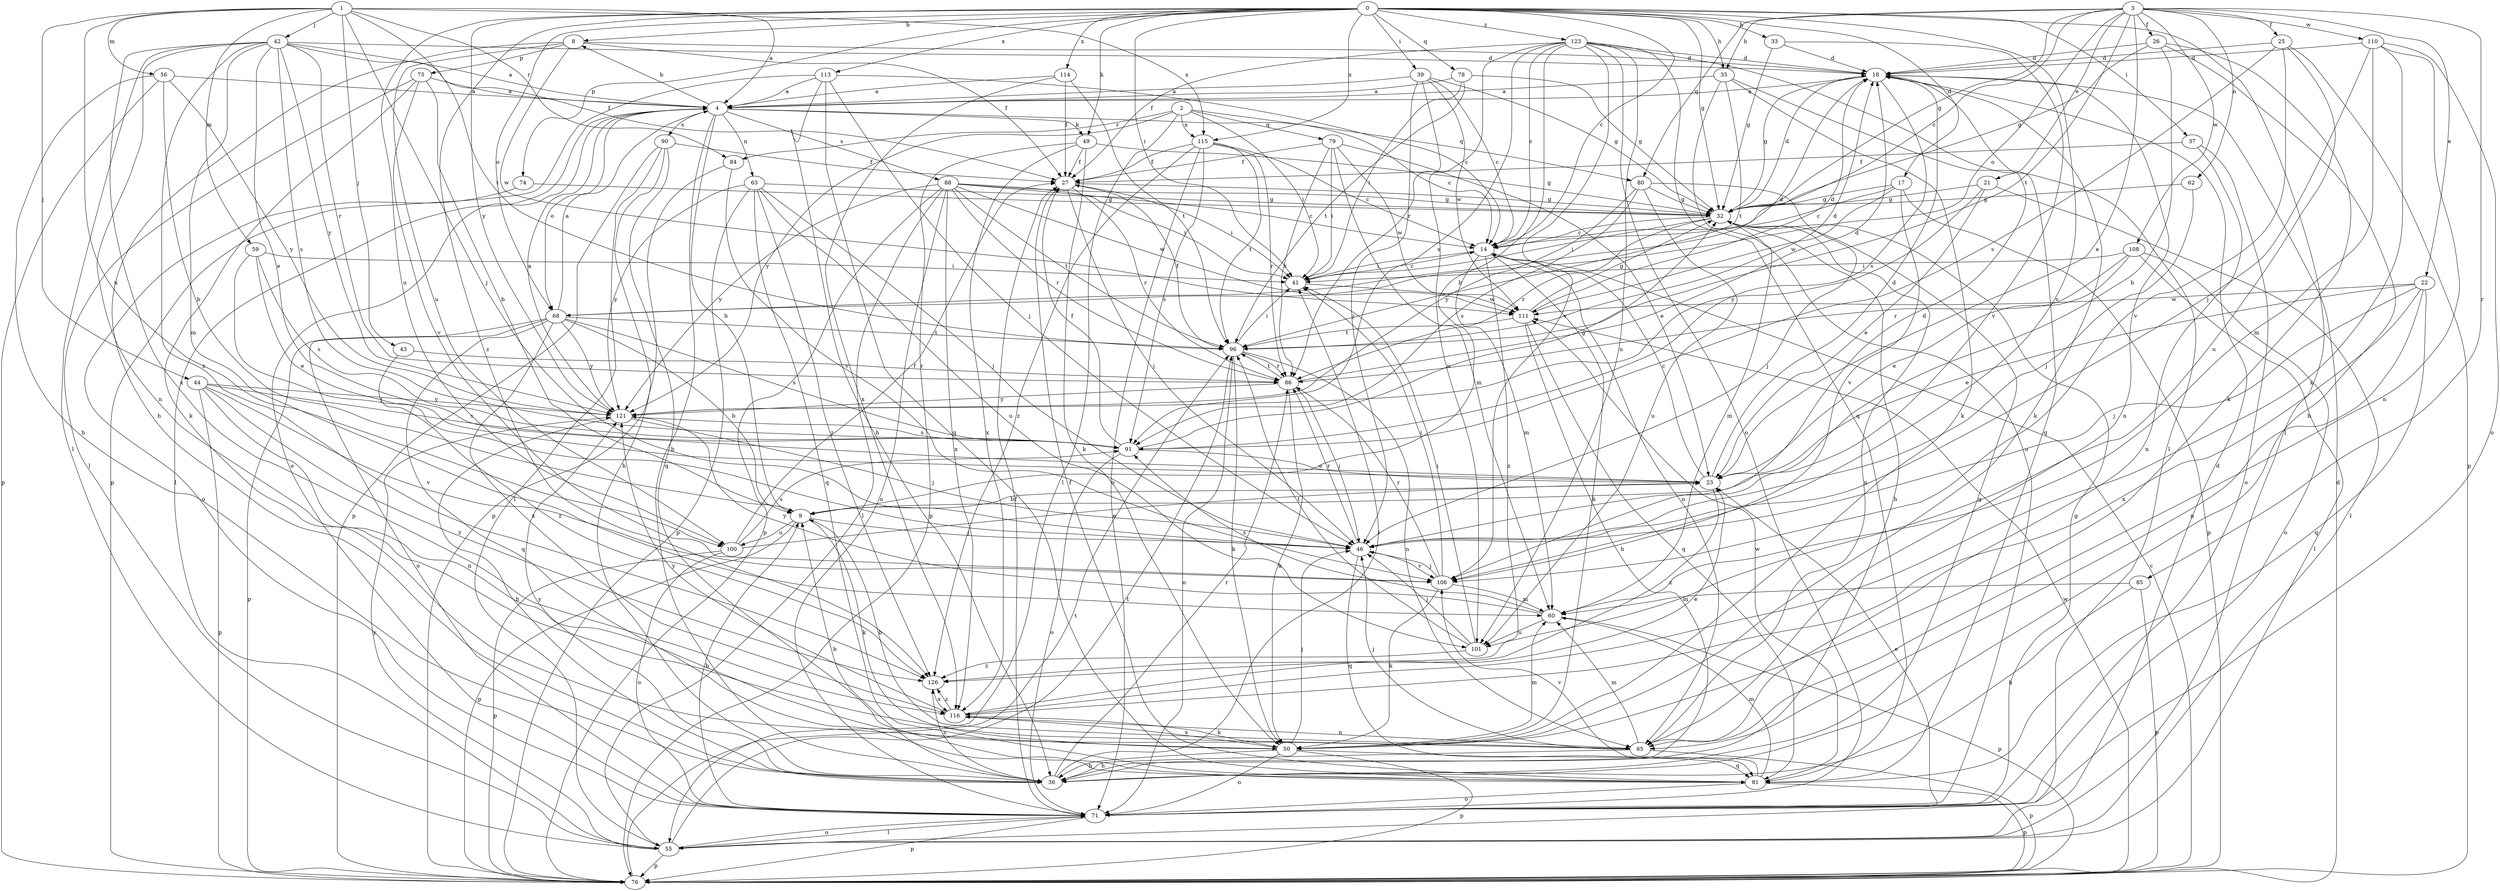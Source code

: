 strict digraph  {
0;
1;
2;
3;
4;
8;
9;
14;
17;
18;
21;
22;
23;
25;
26;
27;
32;
33;
35;
36;
37;
39;
41;
42;
43;
44;
46;
49;
50;
55;
56;
59;
60;
62;
63;
65;
68;
71;
74;
75;
76;
78;
79;
80;
81;
84;
85;
86;
88;
90;
91;
96;
100;
101;
106;
108;
110;
111;
113;
114;
115;
116;
121;
123;
126;
0 -> 8  [label=b];
0 -> 14  [label=c];
0 -> 17  [label=d];
0 -> 32  [label=g];
0 -> 33  [label=h];
0 -> 35  [label=h];
0 -> 37  [label=i];
0 -> 39  [label=i];
0 -> 41  [label=i];
0 -> 49  [label=k];
0 -> 55  [label=l];
0 -> 68  [label=o];
0 -> 74  [label=p];
0 -> 78  [label=q];
0 -> 100  [label=u];
0 -> 106  [label=v];
0 -> 113  [label=x];
0 -> 114  [label=x];
0 -> 115  [label=x];
0 -> 121  [label=y];
0 -> 123  [label=z];
0 -> 126  [label=z];
1 -> 4  [label=a];
1 -> 42  [label=j];
1 -> 43  [label=j];
1 -> 44  [label=j];
1 -> 46  [label=j];
1 -> 56  [label=m];
1 -> 59  [label=m];
1 -> 84  [label=r];
1 -> 96  [label=t];
1 -> 100  [label=u];
1 -> 115  [label=x];
2 -> 41  [label=i];
2 -> 55  [label=l];
2 -> 79  [label=q];
2 -> 80  [label=q];
2 -> 84  [label=r];
2 -> 115  [label=x];
2 -> 121  [label=y];
3 -> 14  [label=c];
3 -> 21  [label=e];
3 -> 22  [label=e];
3 -> 23  [label=e];
3 -> 25  [label=f];
3 -> 26  [label=f];
3 -> 32  [label=g];
3 -> 35  [label=h];
3 -> 62  [label=n];
3 -> 68  [label=o];
3 -> 80  [label=q];
3 -> 85  [label=r];
3 -> 96  [label=t];
3 -> 108  [label=w];
3 -> 110  [label=w];
4 -> 8  [label=b];
4 -> 9  [label=b];
4 -> 14  [label=c];
4 -> 36  [label=h];
4 -> 49  [label=k];
4 -> 55  [label=l];
4 -> 63  [label=n];
4 -> 68  [label=o];
4 -> 71  [label=o];
4 -> 88  [label=s];
4 -> 90  [label=s];
8 -> 18  [label=d];
8 -> 27  [label=f];
8 -> 36  [label=h];
8 -> 75  [label=p];
8 -> 100  [label=u];
8 -> 111  [label=w];
9 -> 46  [label=j];
9 -> 50  [label=k];
9 -> 76  [label=p];
9 -> 100  [label=u];
14 -> 41  [label=i];
14 -> 50  [label=k];
14 -> 60  [label=m];
14 -> 65  [label=n];
14 -> 126  [label=z];
17 -> 14  [label=c];
17 -> 32  [label=g];
17 -> 76  [label=p];
17 -> 106  [label=v];
17 -> 111  [label=w];
18 -> 4  [label=a];
18 -> 32  [label=g];
18 -> 50  [label=k];
18 -> 65  [label=n];
18 -> 91  [label=s];
21 -> 23  [label=e];
21 -> 32  [label=g];
21 -> 55  [label=l];
21 -> 121  [label=y];
22 -> 23  [label=e];
22 -> 46  [label=j];
22 -> 65  [label=n];
22 -> 81  [label=q];
22 -> 111  [label=w];
22 -> 116  [label=x];
23 -> 9  [label=b];
23 -> 14  [label=c];
23 -> 18  [label=d];
23 -> 126  [label=z];
25 -> 18  [label=d];
25 -> 76  [label=p];
25 -> 91  [label=s];
25 -> 101  [label=u];
25 -> 106  [label=v];
26 -> 9  [label=b];
26 -> 18  [label=d];
26 -> 32  [label=g];
26 -> 36  [label=h];
26 -> 50  [label=k];
27 -> 32  [label=g];
27 -> 41  [label=i];
27 -> 46  [label=j];
27 -> 86  [label=r];
32 -> 14  [label=c];
32 -> 18  [label=d];
32 -> 36  [label=h];
32 -> 41  [label=i];
32 -> 60  [label=m];
32 -> 65  [label=n];
32 -> 86  [label=r];
33 -> 18  [label=d];
33 -> 32  [label=g];
33 -> 106  [label=v];
35 -> 4  [label=a];
35 -> 50  [label=k];
35 -> 71  [label=o];
35 -> 81  [label=q];
35 -> 96  [label=t];
36 -> 9  [label=b];
36 -> 32  [label=g];
36 -> 41  [label=i];
36 -> 86  [label=r];
36 -> 121  [label=y];
36 -> 126  [label=z];
37 -> 27  [label=f];
37 -> 65  [label=n];
37 -> 71  [label=o];
39 -> 4  [label=a];
39 -> 14  [label=c];
39 -> 32  [label=g];
39 -> 46  [label=j];
39 -> 101  [label=u];
39 -> 111  [label=w];
41 -> 14  [label=c];
41 -> 111  [label=w];
42 -> 4  [label=a];
42 -> 18  [label=d];
42 -> 23  [label=e];
42 -> 27  [label=f];
42 -> 55  [label=l];
42 -> 60  [label=m];
42 -> 65  [label=n];
42 -> 86  [label=r];
42 -> 91  [label=s];
42 -> 116  [label=x];
42 -> 121  [label=y];
42 -> 126  [label=z];
43 -> 86  [label=r];
43 -> 126  [label=z];
44 -> 65  [label=n];
44 -> 76  [label=p];
44 -> 91  [label=s];
44 -> 106  [label=v];
44 -> 121  [label=y];
44 -> 126  [label=z];
46 -> 18  [label=d];
46 -> 81  [label=q];
46 -> 86  [label=r];
46 -> 106  [label=v];
49 -> 27  [label=f];
49 -> 32  [label=g];
49 -> 50  [label=k];
49 -> 76  [label=p];
49 -> 116  [label=x];
50 -> 36  [label=h];
50 -> 46  [label=j];
50 -> 60  [label=m];
50 -> 71  [label=o];
50 -> 76  [label=p];
50 -> 81  [label=q];
50 -> 116  [label=x];
55 -> 18  [label=d];
55 -> 71  [label=o];
55 -> 76  [label=p];
55 -> 96  [label=t];
55 -> 121  [label=y];
56 -> 4  [label=a];
56 -> 9  [label=b];
56 -> 36  [label=h];
56 -> 76  [label=p];
56 -> 121  [label=y];
59 -> 23  [label=e];
59 -> 41  [label=i];
59 -> 46  [label=j];
59 -> 91  [label=s];
60 -> 76  [label=p];
60 -> 91  [label=s];
60 -> 101  [label=u];
60 -> 121  [label=y];
62 -> 32  [label=g];
62 -> 46  [label=j];
63 -> 32  [label=g];
63 -> 46  [label=j];
63 -> 76  [label=p];
63 -> 81  [label=q];
63 -> 101  [label=u];
63 -> 121  [label=y];
63 -> 126  [label=z];
65 -> 9  [label=b];
65 -> 36  [label=h];
65 -> 46  [label=j];
65 -> 60  [label=m];
65 -> 76  [label=p];
68 -> 4  [label=a];
68 -> 9  [label=b];
68 -> 18  [label=d];
68 -> 71  [label=o];
68 -> 76  [label=p];
68 -> 81  [label=q];
68 -> 91  [label=s];
68 -> 96  [label=t];
68 -> 116  [label=x];
68 -> 121  [label=y];
71 -> 9  [label=b];
71 -> 23  [label=e];
71 -> 27  [label=f];
71 -> 32  [label=g];
71 -> 55  [label=l];
71 -> 76  [label=p];
74 -> 32  [label=g];
74 -> 71  [label=o];
75 -> 4  [label=a];
75 -> 9  [label=b];
75 -> 50  [label=k];
75 -> 55  [label=l];
75 -> 106  [label=v];
76 -> 14  [label=c];
76 -> 18  [label=d];
76 -> 96  [label=t];
76 -> 111  [label=w];
78 -> 4  [label=a];
78 -> 32  [label=g];
78 -> 41  [label=i];
78 -> 96  [label=t];
79 -> 23  [label=e];
79 -> 27  [label=f];
79 -> 41  [label=i];
79 -> 60  [label=m];
79 -> 86  [label=r];
79 -> 111  [label=w];
80 -> 32  [label=g];
80 -> 46  [label=j];
80 -> 91  [label=s];
80 -> 101  [label=u];
80 -> 121  [label=y];
81 -> 27  [label=f];
81 -> 60  [label=m];
81 -> 71  [label=o];
81 -> 76  [label=p];
81 -> 106  [label=v];
81 -> 111  [label=w];
84 -> 76  [label=p];
84 -> 106  [label=v];
85 -> 36  [label=h];
85 -> 60  [label=m];
85 -> 76  [label=p];
86 -> 18  [label=d];
86 -> 46  [label=j];
86 -> 50  [label=k];
86 -> 96  [label=t];
86 -> 121  [label=y];
88 -> 14  [label=c];
88 -> 32  [label=g];
88 -> 41  [label=i];
88 -> 55  [label=l];
88 -> 71  [label=o];
88 -> 76  [label=p];
88 -> 86  [label=r];
88 -> 96  [label=t];
88 -> 111  [label=w];
88 -> 116  [label=x];
88 -> 121  [label=y];
90 -> 27  [label=f];
90 -> 36  [label=h];
90 -> 55  [label=l];
90 -> 76  [label=p];
90 -> 81  [label=q];
91 -> 23  [label=e];
91 -> 27  [label=f];
91 -> 32  [label=g];
91 -> 71  [label=o];
96 -> 18  [label=d];
96 -> 27  [label=f];
96 -> 41  [label=i];
96 -> 50  [label=k];
96 -> 65  [label=n];
96 -> 71  [label=o];
96 -> 86  [label=r];
100 -> 23  [label=e];
100 -> 27  [label=f];
100 -> 71  [label=o];
100 -> 76  [label=p];
100 -> 91  [label=s];
101 -> 41  [label=i];
101 -> 46  [label=j];
101 -> 96  [label=t];
101 -> 126  [label=z];
106 -> 41  [label=i];
106 -> 46  [label=j];
106 -> 50  [label=k];
106 -> 60  [label=m];
106 -> 86  [label=r];
108 -> 23  [label=e];
108 -> 41  [label=i];
108 -> 55  [label=l];
108 -> 71  [label=o];
108 -> 86  [label=r];
110 -> 18  [label=d];
110 -> 46  [label=j];
110 -> 60  [label=m];
110 -> 65  [label=n];
110 -> 71  [label=o];
110 -> 116  [label=x];
111 -> 18  [label=d];
111 -> 32  [label=g];
111 -> 36  [label=h];
111 -> 81  [label=q];
111 -> 96  [label=t];
113 -> 4  [label=a];
113 -> 14  [label=c];
113 -> 36  [label=h];
113 -> 46  [label=j];
113 -> 76  [label=p];
113 -> 81  [label=q];
114 -> 4  [label=a];
114 -> 27  [label=f];
114 -> 96  [label=t];
114 -> 116  [label=x];
115 -> 14  [label=c];
115 -> 27  [label=f];
115 -> 71  [label=o];
115 -> 86  [label=r];
115 -> 91  [label=s];
115 -> 96  [label=t];
115 -> 126  [label=z];
116 -> 23  [label=e];
116 -> 50  [label=k];
116 -> 65  [label=n];
116 -> 121  [label=y];
116 -> 126  [label=z];
121 -> 4  [label=a];
121 -> 36  [label=h];
121 -> 46  [label=j];
121 -> 91  [label=s];
123 -> 9  [label=b];
123 -> 14  [label=c];
123 -> 18  [label=d];
123 -> 27  [label=f];
123 -> 55  [label=l];
123 -> 71  [label=o];
123 -> 81  [label=q];
123 -> 86  [label=r];
123 -> 91  [label=s];
123 -> 101  [label=u];
123 -> 106  [label=v];
126 -> 116  [label=x];
}
